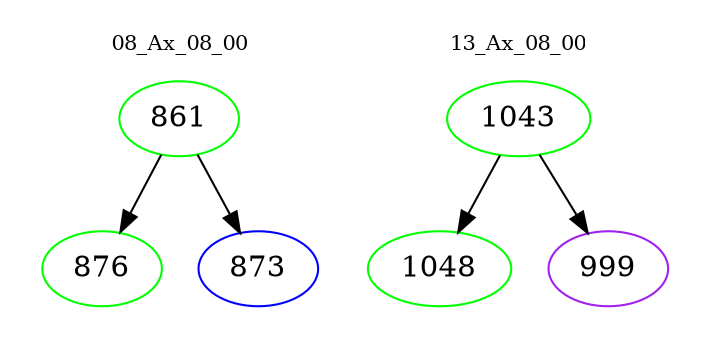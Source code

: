 digraph{
subgraph cluster_0 {
color = white
label = "08_Ax_08_00";
fontsize=10;
T0_861 [label="861", color="green"]
T0_861 -> T0_876 [color="black"]
T0_876 [label="876", color="green"]
T0_861 -> T0_873 [color="black"]
T0_873 [label="873", color="blue"]
}
subgraph cluster_1 {
color = white
label = "13_Ax_08_00";
fontsize=10;
T1_1043 [label="1043", color="green"]
T1_1043 -> T1_1048 [color="black"]
T1_1048 [label="1048", color="green"]
T1_1043 -> T1_999 [color="black"]
T1_999 [label="999", color="purple"]
}
}
